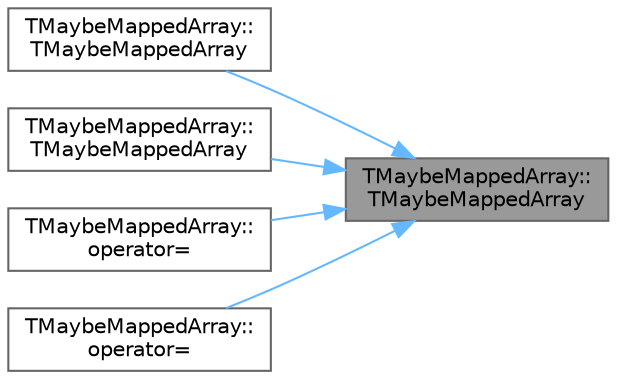 digraph "TMaybeMappedArray::TMaybeMappedArray"
{
 // INTERACTIVE_SVG=YES
 // LATEX_PDF_SIZE
  bgcolor="transparent";
  edge [fontname=Helvetica,fontsize=10,labelfontname=Helvetica,labelfontsize=10];
  node [fontname=Helvetica,fontsize=10,shape=box,height=0.2,width=0.4];
  rankdir="RL";
  Node1 [id="Node000001",label="TMaybeMappedArray::\lTMaybeMappedArray",height=0.2,width=0.4,color="gray40", fillcolor="grey60", style="filled", fontcolor="black",tooltip=" "];
  Node1 -> Node2 [id="edge1_Node000001_Node000002",dir="back",color="steelblue1",style="solid",tooltip=" "];
  Node2 [id="Node000002",label="TMaybeMappedArray::\lTMaybeMappedArray",height=0.2,width=0.4,color="grey40", fillcolor="white", style="filled",URL="$d3/d40/classTMaybeMappedArray.html#ad2a82d21f923be7d77cb023658cefd21",tooltip=" "];
  Node1 -> Node3 [id="edge2_Node000001_Node000003",dir="back",color="steelblue1",style="solid",tooltip=" "];
  Node3 [id="Node000003",label="TMaybeMappedArray::\lTMaybeMappedArray",height=0.2,width=0.4,color="grey40", fillcolor="white", style="filled",URL="$d3/d40/classTMaybeMappedArray.html#a08c5d3ea5f034c85a1313e74d6aeae9a",tooltip=" "];
  Node1 -> Node4 [id="edge3_Node000001_Node000004",dir="back",color="steelblue1",style="solid",tooltip=" "];
  Node4 [id="Node000004",label="TMaybeMappedArray::\loperator=",height=0.2,width=0.4,color="grey40", fillcolor="white", style="filled",URL="$d3/d40/classTMaybeMappedArray.html#a8d10173afd06b16616acc20b368df1ff",tooltip=" "];
  Node1 -> Node5 [id="edge4_Node000001_Node000005",dir="back",color="steelblue1",style="solid",tooltip=" "];
  Node5 [id="Node000005",label="TMaybeMappedArray::\loperator=",height=0.2,width=0.4,color="grey40", fillcolor="white", style="filled",URL="$d3/d40/classTMaybeMappedArray.html#ab1a937130e174a5c6170a623d8636f6c",tooltip=" "];
}
